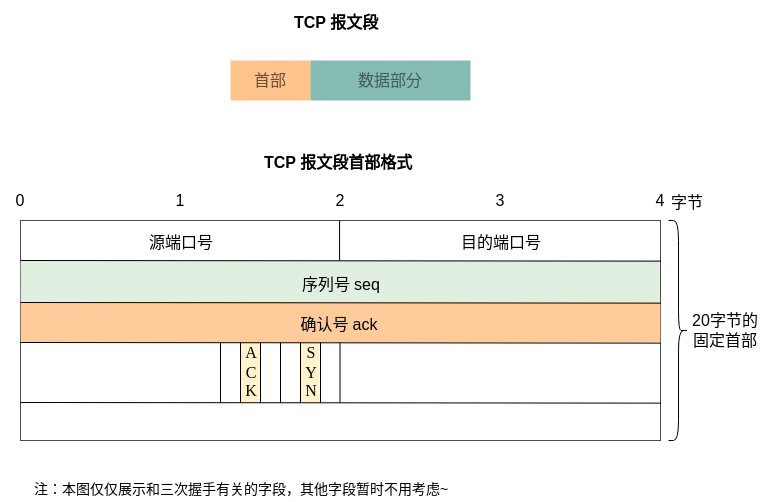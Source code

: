 <mxfile version="15.8.7" type="device" pages="3"><diagram id="5qC_r4lkr11EHg2SX2QE" name="tcp头"><mxGraphModel dx="441" dy="410" grid="1" gridSize="10" guides="1" tooltips="1" connect="1" arrows="1" fold="1" page="1" pageScale="1" pageWidth="1100" pageHeight="850" math="0" shadow="0"><root><mxCell id="rwbwKLNkKfFpeQR6ewoa-0"/><mxCell id="rwbwKLNkKfFpeQR6ewoa-1" parent="rwbwKLNkKfFpeQR6ewoa-0"/><mxCell id="rwbwKLNkKfFpeQR6ewoa-2" value="" style="whiteSpace=wrap;html=1;shadow=0;strokeWidth=0.5;fillColor=none;opacity=70;rounded=0;" vertex="1" parent="rwbwKLNkKfFpeQR6ewoa-1"><mxGeometry x="40" y="120" width="320" height="110" as="geometry"/></mxCell><mxCell id="4d19Ob-JDUn_PSJTuthw-1" value="" style="rounded=0;whiteSpace=wrap;html=1;sketch=0;fontFamily=Helvetica;fontSize=6;strokeWidth=0.5;strokeColor=none;fillColor=#FFB570;opacity=70;" vertex="1" parent="rwbwKLNkKfFpeQR6ewoa-1"><mxGeometry x="40" y="161" width="320" height="20" as="geometry"/></mxCell><mxCell id="4d19Ob-JDUn_PSJTuthw-2" value="" style="rounded=0;whiteSpace=wrap;html=1;sketch=0;fontFamily=Helvetica;fontSize=6;strokeWidth=0.5;strokeColor=none;fillColor=#D5E8D4;opacity=70;" vertex="1" parent="rwbwKLNkKfFpeQR6ewoa-1"><mxGeometry x="40" y="140" width="319.68" height="21" as="geometry"/></mxCell><mxCell id="b_uFZyh6AEFUyXk511ti-31" value="&lt;font&gt;S&lt;br&gt;Y&lt;br&gt;N&lt;br&gt;&lt;/font&gt;" style="text;html=1;align=center;verticalAlign=middle;resizable=0;points=[];autosize=1;strokeColor=none;fillColor=#fff2cc;fontSize=8;fontFamily=Lucida Console;spacing=-3;rounded=0;" vertex="1" parent="rwbwKLNkKfFpeQR6ewoa-1"><mxGeometry x="179.68" y="181" width="10" height="30" as="geometry"/></mxCell><mxCell id="b_uFZyh6AEFUyXk511ti-32" value="&lt;font&gt;A&lt;br&gt;C&lt;br&gt;K&lt;br&gt;&lt;/font&gt;" style="text;html=1;align=center;verticalAlign=middle;resizable=0;points=[];autosize=1;strokeColor=none;fillColor=#fff2cc;fontSize=8;fontFamily=Lucida Console;spacing=-3;rounded=0;strokeWidth=0;" vertex="1" parent="rwbwKLNkKfFpeQR6ewoa-1"><mxGeometry x="150" y="181" width="10" height="30" as="geometry"/></mxCell><mxCell id="b_uFZyh6AEFUyXk511ti-0" value="" style="endArrow=none;html=1;entryX=1.001;entryY=0.144;entryDx=0;entryDy=0;entryPerimeter=0;strokeWidth=0.5;rounded=0;" edge="1" parent="rwbwKLNkKfFpeQR6ewoa-1"><mxGeometry width="50" height="50" relative="1" as="geometry"><mxPoint x="40" y="140" as="sourcePoint"/><mxPoint x="360.32" y="140.32" as="targetPoint"/></mxGeometry></mxCell><mxCell id="b_uFZyh6AEFUyXk511ti-1" value="0" style="text;html=1;strokeColor=none;fillColor=none;align=center;verticalAlign=middle;whiteSpace=wrap;shadow=0;opacity=70;strokeWidth=0.5;fontSize=8;rounded=0;" vertex="1" parent="rwbwKLNkKfFpeQR6ewoa-1"><mxGeometry x="30" y="100" width="20" height="20" as="geometry"/></mxCell><mxCell id="b_uFZyh6AEFUyXk511ti-2" value="1" style="text;html=1;strokeColor=none;fillColor=none;align=center;verticalAlign=middle;whiteSpace=wrap;shadow=0;opacity=70;strokeWidth=0.5;fontSize=8;rounded=0;" vertex="1" parent="rwbwKLNkKfFpeQR6ewoa-1"><mxGeometry x="110" y="100" width="20" height="20" as="geometry"/></mxCell><mxCell id="b_uFZyh6AEFUyXk511ti-3" value="2" style="text;html=1;strokeColor=none;fillColor=none;align=center;verticalAlign=middle;whiteSpace=wrap;shadow=0;opacity=70;strokeWidth=0.5;fontSize=8;rounded=0;" vertex="1" parent="rwbwKLNkKfFpeQR6ewoa-1"><mxGeometry x="190" y="100" width="20" height="20" as="geometry"/></mxCell><mxCell id="b_uFZyh6AEFUyXk511ti-4" value="3" style="text;html=1;strokeColor=none;fillColor=none;align=center;verticalAlign=middle;whiteSpace=wrap;shadow=0;opacity=70;strokeWidth=0.5;fontSize=8;rounded=0;" vertex="1" parent="rwbwKLNkKfFpeQR6ewoa-1"><mxGeometry x="270" y="100" width="20" height="20" as="geometry"/></mxCell><mxCell id="b_uFZyh6AEFUyXk511ti-5" value="4" style="text;html=1;strokeColor=none;fillColor=none;align=center;verticalAlign=middle;whiteSpace=wrap;shadow=0;opacity=70;strokeWidth=0.5;fontSize=8;rounded=0;" vertex="1" parent="rwbwKLNkKfFpeQR6ewoa-1"><mxGeometry x="350" y="100" width="20" height="20" as="geometry"/></mxCell><mxCell id="b_uFZyh6AEFUyXk511ti-6" value="字节" style="text;html=1;align=center;verticalAlign=middle;resizable=0;points=[];autosize=1;strokeColor=none;fillColor=none;fontSize=8;rounded=0;" vertex="1" parent="rwbwKLNkKfFpeQR6ewoa-1"><mxGeometry x="358" y="101" width="30" height="20" as="geometry"/></mxCell><mxCell id="b_uFZyh6AEFUyXk511ti-8" value="源端口号" style="text;html=1;align=center;verticalAlign=middle;resizable=0;points=[];autosize=1;strokeColor=none;fillColor=none;fontSize=8;rounded=0;" vertex="1" parent="rwbwKLNkKfFpeQR6ewoa-1"><mxGeometry x="95" y="121" width="50" height="20" as="geometry"/></mxCell><mxCell id="b_uFZyh6AEFUyXk511ti-9" value="目的端口号" style="text;html=1;align=center;verticalAlign=middle;resizable=0;points=[];autosize=1;strokeColor=none;fillColor=none;fontSize=8;fontFamily=Georgia;strokeWidth=0.5;rounded=0;" vertex="1" parent="rwbwKLNkKfFpeQR6ewoa-1"><mxGeometry x="250" y="121" width="60" height="20" as="geometry"/></mxCell><mxCell id="b_uFZyh6AEFUyXk511ti-10" value="" style="endArrow=none;html=1;strokeWidth=0.5;rounded=0;" edge="1" parent="rwbwKLNkKfFpeQR6ewoa-1"><mxGeometry width="50" height="50" relative="1" as="geometry"><mxPoint x="199.54" y="140" as="sourcePoint"/><mxPoint x="199.54" y="120" as="targetPoint"/></mxGeometry></mxCell><mxCell id="b_uFZyh6AEFUyXk511ti-11" value="" style="endArrow=none;html=1;entryX=1.001;entryY=0.144;entryDx=0;entryDy=0;entryPerimeter=0;strokeWidth=0.5;rounded=0;" edge="1" parent="rwbwKLNkKfFpeQR6ewoa-1"><mxGeometry width="50" height="50" relative="1" as="geometry"><mxPoint x="40" y="161" as="sourcePoint"/><mxPoint x="360.32" y="161.32" as="targetPoint"/></mxGeometry></mxCell><mxCell id="b_uFZyh6AEFUyXk511ti-12" value="序列号 &lt;font face=&quot;Helvetica&quot; style=&quot;font-size: 8px;&quot;&gt;seq&lt;/font&gt;" style="text;html=1;align=center;verticalAlign=middle;resizable=0;points=[];autosize=1;strokeColor=none;fillColor=none;fontSize=8;fontFamily=Georgia;strokeWidth=0.5;rounded=0;spacing=3;spacingTop=0;spacingRight=0;spacingBottom=0;spacingLeft=0;" vertex="1" parent="rwbwKLNkKfFpeQR6ewoa-1"><mxGeometry x="170" y="142" width="60" height="20" as="geometry"/></mxCell><mxCell id="b_uFZyh6AEFUyXk511ti-13" value="" style="endArrow=none;html=1;entryX=1.001;entryY=0.144;entryDx=0;entryDy=0;entryPerimeter=0;strokeWidth=0.5;rounded=0;" edge="1" parent="rwbwKLNkKfFpeQR6ewoa-1"><mxGeometry width="50" height="50" relative="1" as="geometry"><mxPoint x="39.68" y="181" as="sourcePoint"/><mxPoint x="360.0" y="181.32" as="targetPoint"/></mxGeometry></mxCell><mxCell id="b_uFZyh6AEFUyXk511ti-14" value="确认号 &lt;font face=&quot;Helvetica&quot; style=&quot;font-size: 8px;&quot;&gt;ack&lt;/font&gt;&amp;nbsp;" style="text;html=1;align=center;verticalAlign=middle;resizable=0;points=[];autosize=1;strokeColor=none;fillColor=none;fontSize=8;fontFamily=Georgia;strokeWidth=0.5;rounded=0;" vertex="1" parent="rwbwKLNkKfFpeQR6ewoa-1"><mxGeometry x="169.68" y="162" width="60" height="20" as="geometry"/></mxCell><mxCell id="b_uFZyh6AEFUyXk511ti-15" value="" style="endArrow=none;html=1;entryX=1.001;entryY=0.144;entryDx=0;entryDy=0;entryPerimeter=0;strokeWidth=0.5;rounded=0;" edge="1" parent="rwbwKLNkKfFpeQR6ewoa-1"><mxGeometry width="50" height="50" relative="1" as="geometry"><mxPoint x="40.0" y="211" as="sourcePoint"/><mxPoint x="360.32" y="211.32" as="targetPoint"/></mxGeometry></mxCell><mxCell id="b_uFZyh6AEFUyXk511ti-16" value="" style="endArrow=none;html=1;strokeWidth=0.5;rounded=0;" edge="1" parent="rwbwKLNkKfFpeQR6ewoa-1"><mxGeometry width="50" height="50" relative="1" as="geometry"><mxPoint x="199.76" y="211" as="sourcePoint"/><mxPoint x="199.76" y="181" as="targetPoint"/></mxGeometry></mxCell><mxCell id="b_uFZyh6AEFUyXk511ti-19" value="" style="endArrow=none;html=1;strokeWidth=0.5;rounded=0;" edge="1" parent="rwbwKLNkKfFpeQR6ewoa-1"><mxGeometry width="50" height="50" relative="1" as="geometry"><mxPoint x="190" y="211" as="sourcePoint"/><mxPoint x="190" y="181" as="targetPoint"/></mxGeometry></mxCell><mxCell id="b_uFZyh6AEFUyXk511ti-23" value="" style="endArrow=none;html=1;strokeWidth=0.5;rounded=0;" edge="1" parent="rwbwKLNkKfFpeQR6ewoa-1"><mxGeometry width="50" height="50" relative="1" as="geometry"><mxPoint x="180" y="211" as="sourcePoint"/><mxPoint x="180" y="181" as="targetPoint"/></mxGeometry></mxCell><mxCell id="b_uFZyh6AEFUyXk511ti-24" value="" style="endArrow=none;html=1;strokeWidth=0.5;rounded=0;" edge="1" parent="rwbwKLNkKfFpeQR6ewoa-1"><mxGeometry width="50" height="50" relative="1" as="geometry"><mxPoint x="170" y="211" as="sourcePoint"/><mxPoint x="170" y="181" as="targetPoint"/></mxGeometry></mxCell><mxCell id="b_uFZyh6AEFUyXk511ti-25" value="" style="endArrow=none;html=1;strokeWidth=0.5;rounded=0;" edge="1" parent="rwbwKLNkKfFpeQR6ewoa-1"><mxGeometry width="50" height="50" relative="1" as="geometry"><mxPoint x="160" y="211" as="sourcePoint"/><mxPoint x="160" y="181" as="targetPoint"/></mxGeometry></mxCell><mxCell id="b_uFZyh6AEFUyXk511ti-26" value="" style="endArrow=none;html=1;strokeWidth=0.5;rounded=0;" edge="1" parent="rwbwKLNkKfFpeQR6ewoa-1"><mxGeometry width="50" height="50" relative="1" as="geometry"><mxPoint x="150" y="211" as="sourcePoint"/><mxPoint x="150" y="181" as="targetPoint"/></mxGeometry></mxCell><mxCell id="b_uFZyh6AEFUyXk511ti-27" value="" style="endArrow=none;html=1;strokeWidth=0.5;rounded=0;" edge="1" parent="rwbwKLNkKfFpeQR6ewoa-1"><mxGeometry width="50" height="50" relative="1" as="geometry"><mxPoint x="140" y="211" as="sourcePoint"/><mxPoint x="140" y="181" as="targetPoint"/></mxGeometry></mxCell><mxCell id="b_uFZyh6AEFUyXk511ti-36" value="20字节的&lt;br style=&quot;font-size: 8px;&quot;&gt;固定首部" style="text;html=1;align=center;verticalAlign=middle;resizable=0;points=[];autosize=1;strokeColor=none;fillColor=none;fontSize=8;rounded=0;" vertex="1" parent="rwbwKLNkKfFpeQR6ewoa-1"><mxGeometry x="367" y="160" width="50" height="30" as="geometry"/></mxCell><mxCell id="4d19Ob-JDUn_PSJTuthw-0" value="" style="shape=curlyBracket;whiteSpace=wrap;html=1;rounded=1;sketch=0;fontFamily=Helvetica;strokeWidth=0.5;rotation=-180;" vertex="1" parent="rwbwKLNkKfFpeQR6ewoa-1"><mxGeometry x="364" y="120" width="10" height="110" as="geometry"/></mxCell><mxCell id="4d19Ob-JDUn_PSJTuthw-7" value="&lt;div style=&quot;text-align: center; font-size: 8px;&quot;&gt;&lt;span style=&quot;font-size: 8px;&quot;&gt;&lt;font face=&quot;helvetica&quot; style=&quot;font-size: 8px;&quot;&gt;TCP 报文段首部格式&lt;/font&gt;&lt;/span&gt;&lt;/div&gt;" style="text;whiteSpace=wrap;html=1;fontSize=8;fontFamily=Helvetica;fontStyle=1" vertex="1" parent="rwbwKLNkKfFpeQR6ewoa-1"><mxGeometry x="160" y="80" width="80.32" height="20" as="geometry"/></mxCell><mxCell id="4d19Ob-JDUn_PSJTuthw-8" value="&lt;div style=&quot;text-align: center; font-size: 8px;&quot;&gt;&lt;span style=&quot;font-size: 8px;&quot;&gt;&lt;font face=&quot;helvetica&quot; style=&quot;font-size: 8px;&quot;&gt;TCP 报文段&lt;/font&gt;&lt;/span&gt;&lt;/div&gt;" style="text;whiteSpace=wrap;html=1;fontSize=8;fontFamily=Helvetica;fontStyle=1" vertex="1" parent="rwbwKLNkKfFpeQR6ewoa-1"><mxGeometry x="175.16" y="10" width="50" height="20" as="geometry"/></mxCell><mxCell id="4d19Ob-JDUn_PSJTuthw-9" value="首部" style="rounded=0;whiteSpace=wrap;html=1;sketch=0;fontFamily=Helvetica;fontSize=8;strokeWidth=0.5;fillColor=#FFB570;strokeColor=none;opacity=80;textOpacity=60;" vertex="1" parent="rwbwKLNkKfFpeQR6ewoa-1"><mxGeometry x="145" y="40" width="40" height="20" as="geometry"/></mxCell><mxCell id="4d19Ob-JDUn_PSJTuthw-10" value="数据部分" style="rounded=0;whiteSpace=wrap;html=1;sketch=0;fontFamily=Helvetica;fontSize=8;strokeWidth=0.5;fillColor=#67AB9F;strokeColor=none;opacity=80;textOpacity=50;" vertex="1" parent="rwbwKLNkKfFpeQR6ewoa-1"><mxGeometry x="185" y="40" width="80" height="20" as="geometry"/></mxCell><mxCell id="4d19Ob-JDUn_PSJTuthw-12" value="注：本图仅仅展示和三次握手有关的字段，其他字段暂时不用考虑~" style="text;html=1;align=center;verticalAlign=middle;resizable=0;points=[];autosize=1;strokeColor=none;fillColor=none;fontSize=7;rounded=0;" vertex="1" parent="rwbwKLNkKfFpeQR6ewoa-1"><mxGeometry x="40" y="250" width="220" height="10" as="geometry"/></mxCell></root></mxGraphModel></diagram><diagram id="t_HIiic1jyw_wVCmgf-n" name="TCP 状态转化图"><mxGraphModel dx="1718" dy="1053" grid="1" gridSize="10" guides="1" tooltips="1" connect="1" arrows="1" fold="1" page="1" pageScale="1" pageWidth="1100" pageHeight="850" math="0" shadow="0"><root><mxCell id="EvNHxUCcXL9CGR53cU8d-0"/><mxCell id="EvNHxUCcXL9CGR53cU8d-1" parent="EvNHxUCcXL9CGR53cU8d-0"/><mxCell id="EvNHxUCcXL9CGR53cU8d-8" value="" style="endArrow=classic;html=1;sketch=0;fontFamily=Helvetica;fontSize=17;endSize=5;strokeWidth=1;" edge="1" parent="EvNHxUCcXL9CGR53cU8d-1"><mxGeometry width="50" height="50" relative="1" as="geometry"><mxPoint x="680" y="410" as="sourcePoint"/><mxPoint x="560" y="490" as="targetPoint"/><Array as="points"><mxPoint x="680" y="350"/><mxPoint x="680" y="410"/><mxPoint x="680" y="440"/><mxPoint x="560" y="440"/></Array></mxGeometry></mxCell><mxCell id="EvNHxUCcXL9CGR53cU8d-2" value="&lt;font style=&quot;font-size: 17px&quot;&gt;CLOSED&lt;/font&gt;" style="rounded=0;whiteSpace=wrap;html=1;sketch=0;fontFamily=Helvetica;fontSize=7;strokeWidth=0.5;fillColor=#CCCCCC;strokeColor=none;fontColor=#333333;" vertex="1" parent="EvNHxUCcXL9CGR53cU8d-1"><mxGeometry x="480" y="120" width="120" height="40" as="geometry"/></mxCell><mxCell id="EvNHxUCcXL9CGR53cU8d-3" value="" style="endArrow=classic;html=1;sketch=0;fontFamily=Helvetica;fontSize=17;endSize=5;strokeWidth=1;entryX=0.5;entryY=0;entryDx=0;entryDy=0;" edge="1" parent="EvNHxUCcXL9CGR53cU8d-1" target="EvNHxUCcXL9CGR53cU8d-5"><mxGeometry width="50" height="50" relative="1" as="geometry"><mxPoint x="600" y="140" as="sourcePoint"/><mxPoint x="680" y="280" as="targetPoint"/><Array as="points"><mxPoint x="680" y="140"/></Array></mxGeometry></mxCell><mxCell id="EvNHxUCcXL9CGR53cU8d-5" value="&lt;span style=&quot;font-size: 17px&quot;&gt;SYN-SENT&lt;/span&gt;" style="rounded=0;whiteSpace=wrap;html=1;sketch=0;fontFamily=Helvetica;fontSize=7;strokeWidth=0.5;fillColor=#CCFFCC;strokeColor=none;fontColor=#333333;" vertex="1" parent="EvNHxUCcXL9CGR53cU8d-1"><mxGeometry x="620" y="320" width="120" height="40" as="geometry"/></mxCell><mxCell id="EvNHxUCcXL9CGR53cU8d-6" value="发送 SYN" style="text;html=1;align=center;verticalAlign=middle;resizable=0;points=[];autosize=1;strokeColor=none;fillColor=none;fontSize=13;fontFamily=Helvetica;" vertex="1" parent="EvNHxUCcXL9CGR53cU8d-1"><mxGeometry x="645" y="230" width="70" height="20" as="geometry"/></mxCell><mxCell id="EvNHxUCcXL9CGR53cU8d-7" value="&lt;span style=&quot;font-size: 17px&quot;&gt;SYN-SENT&lt;/span&gt;" style="rounded=0;whiteSpace=wrap;html=1;sketch=0;fontFamily=Helvetica;fontSize=7;strokeWidth=0.5;fillColor=#009900;strokeColor=none;fontColor=#333333;" vertex="1" parent="EvNHxUCcXL9CGR53cU8d-1"><mxGeometry x="480" y="490" width="120" height="40" as="geometry"/></mxCell><mxCell id="EvNHxUCcXL9CGR53cU8d-9" value="收到 SYN+ACK&lt;br style=&quot;font-size: 13px;&quot;&gt;发送 ACK" style="text;html=1;align=center;verticalAlign=middle;resizable=0;points=[];autosize=1;strokeColor=none;fillColor=none;fontSize=13;fontFamily=Helvetica;" vertex="1" parent="EvNHxUCcXL9CGR53cU8d-1"><mxGeometry x="640" y="390" width="110" height="40" as="geometry"/></mxCell><mxCell id="EvNHxUCcXL9CGR53cU8d-11" value="&lt;span style=&quot;font-size: 17px&quot;&gt;SYN-RECV&lt;/span&gt;" style="rounded=0;whiteSpace=wrap;html=1;sketch=0;fontFamily=Helvetica;fontSize=7;strokeWidth=0.5;fillColor=#67AB9F;strokeColor=none;fontColor=#333333;" vertex="1" parent="EvNHxUCcXL9CGR53cU8d-1"><mxGeometry x="340" y="320" width="120" height="40" as="geometry"/></mxCell><mxCell id="EvNHxUCcXL9CGR53cU8d-12" value="" style="endArrow=classic;html=1;sketch=0;fontFamily=Helvetica;fontSize=17;endSize=5;strokeWidth=1;" edge="1" parent="EvNHxUCcXL9CGR53cU8d-1"><mxGeometry width="50" height="50" relative="1" as="geometry"><mxPoint x="400" y="360" as="sourcePoint"/><mxPoint x="519" y="490" as="targetPoint"/><Array as="points"><mxPoint x="400" y="360"/><mxPoint x="400" y="440"/><mxPoint x="519" y="440"/></Array></mxGeometry></mxCell><mxCell id="EvNHxUCcXL9CGR53cU8d-13" value="&lt;span style=&quot;font-size: 17px&quot;&gt;LISTEN&lt;/span&gt;" style="rounded=0;whiteSpace=wrap;html=1;sketch=0;fontFamily=Helvetica;fontSize=7;strokeWidth=0.5;fillColor=#9AC7BF;strokeColor=none;fontColor=#333333;opacity=80;" vertex="1" parent="EvNHxUCcXL9CGR53cU8d-1"><mxGeometry x="340" y="210" width="120" height="40" as="geometry"/></mxCell><mxCell id="EvNHxUCcXL9CGR53cU8d-14" value="" style="endArrow=classic;html=1;sketch=0;fontFamily=Helvetica;fontSize=17;endSize=5;strokeWidth=1;exitX=0;exitY=0.5;exitDx=0;exitDy=0;" edge="1" parent="EvNHxUCcXL9CGR53cU8d-1" source="EvNHxUCcXL9CGR53cU8d-2"><mxGeometry width="50" height="50" relative="1" as="geometry"><mxPoint x="450" y="140" as="sourcePoint"/><mxPoint x="400" y="210" as="targetPoint"/><Array as="points"><mxPoint x="400" y="140"/></Array></mxGeometry></mxCell><mxCell id="EvNHxUCcXL9CGR53cU8d-15" value="" style="endArrow=classic;html=1;sketch=0;fontFamily=Helvetica;fontSize=17;endSize=5;strokeWidth=1;entryX=0.5;entryY=0;entryDx=0;entryDy=0;" edge="1" parent="EvNHxUCcXL9CGR53cU8d-1" target="EvNHxUCcXL9CGR53cU8d-11"><mxGeometry width="50" height="50" relative="1" as="geometry"><mxPoint x="399.58" y="250" as="sourcePoint"/><mxPoint x="399.58" y="310" as="targetPoint"/><Array as="points"/></mxGeometry></mxCell><mxCell id="EvNHxUCcXL9CGR53cU8d-16" value="收到 SYN" style="text;html=1;align=center;verticalAlign=middle;resizable=0;points=[];autosize=1;strokeColor=none;fillColor=none;fontSize=13;fontFamily=Helvetica;" vertex="1" parent="EvNHxUCcXL9CGR53cU8d-1"><mxGeometry x="365" y="270" width="70" height="20" as="geometry"/></mxCell></root></mxGraphModel></diagram><diagram id="lXRbquxRHYDwJpfskyPx" name="三次握手"><mxGraphModel dx="1422" dy="871" grid="1" gridSize="10" guides="1" tooltips="1" connect="1" arrows="1" fold="1" page="1" pageScale="1" pageWidth="1100" pageHeight="850" math="0" shadow="0"><root><mxCell id="0"/><mxCell id="1" parent="0"/><mxCell id="s_l4CGvExjJO_fhVXNoN-19" value="LISTEN" style="rounded=0;whiteSpace=wrap;html=1;sketch=0;fontFamily=Helvetica;fontSize=13;fontColor=#67AB9F;strokeWidth=0.5;fillColor=#E6E6E6;opacity=80;strokeColor=none;" vertex="1" parent="1"><mxGeometry x="901" y="240" width="80" height="30" as="geometry"/></mxCell><mxCell id="s_l4CGvExjJO_fhVXNoN-20" value="&lt;font color=&quot;#ffb570&quot;&gt;SYN-SENT&lt;/font&gt;" style="rounded=0;whiteSpace=wrap;html=1;sketch=0;fontFamily=Helvetica;fontSize=13;fontColor=#67AB9F;strokeWidth=0.5;fillColor=#E6E6E6;opacity=80;strokeColor=none;" vertex="1" parent="1"><mxGeometry x="658" y="270" width="80" height="30" as="geometry"/></mxCell><mxCell id="901utJ6PmM5OK1dHolFW-3" value="" style="endArrow=none;html=1;rounded=0;" edge="1" parent="1"><mxGeometry width="50" height="50" relative="1" as="geometry"><mxPoint x="120" y="440" as="sourcePoint"/><mxPoint x="119.58" y="240" as="targetPoint"/></mxGeometry></mxCell><mxCell id="901utJ6PmM5OK1dHolFW-4" value="" style="endArrow=none;html=1;rounded=0;" edge="1" parent="1"><mxGeometry width="50" height="50" relative="1" as="geometry"><mxPoint x="280" y="440" as="sourcePoint"/><mxPoint x="279.58" y="240" as="targetPoint"/></mxGeometry></mxCell><mxCell id="901utJ6PmM5OK1dHolFW-5" value="" style="endArrow=classic;html=1;rounded=0;strokeColor=#FFB570;" edge="1" parent="1"><mxGeometry width="50" height="50" relative="1" as="geometry"><mxPoint x="130" y="270" as="sourcePoint"/><mxPoint x="270" y="290" as="targetPoint"/></mxGeometry></mxCell><mxCell id="901utJ6PmM5OK1dHolFW-7" value="喂，能听见吗？" style="text;html=1;align=center;verticalAlign=middle;resizable=0;points=[];autosize=1;strokeColor=none;fillColor=none;fontColor=#FFB570;" vertex="1" parent="1"><mxGeometry x="151" y="252" width="100" height="20" as="geometry"/></mxCell><mxCell id="901utJ6PmM5OK1dHolFW-8" value="" style="endArrow=classic;html=1;rounded=0;fontColor=#67AB9F;strokeColor=#67AB9F;" edge="1" parent="1"><mxGeometry width="50" height="50" relative="1" as="geometry"><mxPoint x="271" y="330" as="sourcePoint"/><mxPoint x="131" y="350" as="targetPoint"/></mxGeometry></mxCell><mxCell id="901utJ6PmM5OK1dHolFW-9" value="能听见，你能听见吗？" style="text;html=1;align=center;verticalAlign=middle;resizable=0;points=[];autosize=1;strokeColor=none;fillColor=none;fontColor=#67AB9F;" vertex="1" parent="1"><mxGeometry x="131" y="310" width="140" height="20" as="geometry"/></mxCell><mxCell id="901utJ6PmM5OK1dHolFW-10" value="" style="endArrow=classic;html=1;rounded=0;strokeColor=#FFB570;" edge="1" parent="1"><mxGeometry width="50" height="50" relative="1" as="geometry"><mxPoint x="131" y="388" as="sourcePoint"/><mxPoint x="271.0" y="408" as="targetPoint"/></mxGeometry></mxCell><mxCell id="901utJ6PmM5OK1dHolFW-11" value="能听见" style="text;html=1;align=center;verticalAlign=middle;resizable=0;points=[];autosize=1;strokeColor=none;fillColor=none;fontColor=#FFB570;" vertex="1" parent="1"><mxGeometry x="177" y="374" width="50" height="20" as="geometry"/></mxCell><mxCell id="901utJ6PmM5OK1dHolFW-20" value="" style="shape=mxgraph.signs.people.man_1;html=1;pointerEvents=1;fillColor=#FFB570;strokeColor=none;verticalLabelPosition=bottom;verticalAlign=top;align=center;fontColor=#FFB570;strokeWidth=0.5;shadow=0;opacity=70;" vertex="1" parent="1"><mxGeometry x="100" y="160" width="39" height="50" as="geometry"/></mxCell><mxCell id="901utJ6PmM5OK1dHolFW-21" value="" style="shape=mxgraph.signs.people.woman_1;html=1;pointerEvents=1;fillColor=#67AB9F;strokeColor=none;verticalLabelPosition=bottom;verticalAlign=top;align=center;fontColor=#FFB570;strokeWidth=0.5;opacity=70;" vertex="1" parent="1"><mxGeometry x="260" y="160" width="39" height="50" as="geometry"/></mxCell><mxCell id="901utJ6PmM5OK1dHolFW-24" value="小明" style="text;html=1;align=center;verticalAlign=middle;resizable=0;points=[];autosize=1;strokeColor=none;fillColor=none;fontColor=#000000;" vertex="1" parent="1"><mxGeometry x="100" y="214" width="40" height="20" as="geometry"/></mxCell><mxCell id="901utJ6PmM5OK1dHolFW-25" value="小美" style="text;html=1;align=center;verticalAlign=middle;resizable=0;points=[];autosize=1;strokeColor=none;fillColor=none;fontColor=#000000;" vertex="1" parent="1"><mxGeometry x="259" y="214" width="40" height="20" as="geometry"/></mxCell><mxCell id="beZl8Cq504VYEJIR8qwR-1" value="" style="endArrow=none;html=1;rounded=0;" edge="1" parent="1"><mxGeometry width="50" height="50" relative="1" as="geometry"><mxPoint x="420" y="440" as="sourcePoint"/><mxPoint x="419.58" y="240" as="targetPoint"/></mxGeometry></mxCell><mxCell id="beZl8Cq504VYEJIR8qwR-2" value="" style="endArrow=none;html=1;rounded=0;" edge="1" parent="1"><mxGeometry width="50" height="50" relative="1" as="geometry"><mxPoint x="580.0" y="440" as="sourcePoint"/><mxPoint x="579.58" y="240" as="targetPoint"/></mxGeometry></mxCell><mxCell id="beZl8Cq504VYEJIR8qwR-3" value="" style="endArrow=classic;html=1;rounded=0;strokeColor=#FFB570;" edge="1" parent="1"><mxGeometry width="50" height="50" relative="1" as="geometry"><mxPoint x="430" y="270" as="sourcePoint"/><mxPoint x="570.0" y="290" as="targetPoint"/></mxGeometry></mxCell><mxCell id="beZl8Cq504VYEJIR8qwR-4" value="SYN seq=x" style="text;html=1;align=center;verticalAlign=middle;resizable=0;points=[];autosize=1;strokeColor=none;fillColor=none;fontColor=#FFB570;" vertex="1" parent="1"><mxGeometry x="461" y="252" width="80" height="20" as="geometry"/></mxCell><mxCell id="beZl8Cq504VYEJIR8qwR-5" value="" style="endArrow=classic;html=1;rounded=0;fontColor=#67AB9F;strokeColor=#67AB9F;" edge="1" parent="1"><mxGeometry width="50" height="50" relative="1" as="geometry"><mxPoint x="571" y="330" as="sourcePoint"/><mxPoint x="431" y="350" as="targetPoint"/></mxGeometry></mxCell><mxCell id="beZl8Cq504VYEJIR8qwR-6" value="SYN ACK seq=y ack=x+1" style="text;html=1;align=center;verticalAlign=middle;resizable=0;points=[];autosize=1;strokeColor=none;fillColor=none;fontColor=#67AB9F;" vertex="1" parent="1"><mxGeometry x="426" y="306" width="150" height="20" as="geometry"/></mxCell><mxCell id="beZl8Cq504VYEJIR8qwR-7" value="" style="endArrow=classic;html=1;rounded=0;strokeColor=#FFB570;" edge="1" parent="1"><mxGeometry width="50" height="50" relative="1" as="geometry"><mxPoint x="431" y="388" as="sourcePoint"/><mxPoint x="571.0" y="408" as="targetPoint"/></mxGeometry></mxCell><mxCell id="beZl8Cq504VYEJIR8qwR-8" value="ACK seq=x+1 ack=y+1" style="text;html=1;align=center;verticalAlign=middle;resizable=0;points=[];autosize=1;strokeColor=none;fillColor=none;fontColor=#FFB570;" vertex="1" parent="1"><mxGeometry x="433" y="369" width="140" height="20" as="geometry"/></mxCell><mxCell id="beZl8Cq504VYEJIR8qwR-9" value="" style="shape=mxgraph.signs.people.man_1;html=1;pointerEvents=1;fillColor=#FFB570;strokeColor=none;verticalLabelPosition=bottom;verticalAlign=top;align=center;fontColor=#FFB570;strokeWidth=0.5;shadow=0;opacity=70;" vertex="1" parent="1"><mxGeometry x="400" y="160" width="39" height="50" as="geometry"/></mxCell><mxCell id="beZl8Cq504VYEJIR8qwR-10" value="" style="shape=mxgraph.signs.people.woman_1;html=1;pointerEvents=1;fillColor=#67AB9F;strokeColor=none;verticalLabelPosition=bottom;verticalAlign=top;align=center;fontColor=#FFB570;strokeWidth=0.5;opacity=70;" vertex="1" parent="1"><mxGeometry x="560" y="160" width="39" height="50" as="geometry"/></mxCell><mxCell id="beZl8Cq504VYEJIR8qwR-11" value="小明" style="text;html=1;align=center;verticalAlign=middle;resizable=0;points=[];autosize=1;strokeColor=none;fillColor=none;fontColor=#000000;" vertex="1" parent="1"><mxGeometry x="400" y="214" width="40" height="20" as="geometry"/></mxCell><mxCell id="beZl8Cq504VYEJIR8qwR-12" value="小美" style="text;html=1;align=center;verticalAlign=middle;resizable=0;points=[];autosize=1;strokeColor=none;fillColor=none;fontColor=#000000;" vertex="1" parent="1"><mxGeometry x="559" y="214" width="40" height="20" as="geometry"/></mxCell><mxCell id="s_l4CGvExjJO_fhVXNoN-1" value="" style="endArrow=none;html=1;rounded=0;" edge="1" parent="1"><mxGeometry width="50" height="50" relative="1" as="geometry"><mxPoint x="740.0" y="440" as="sourcePoint"/><mxPoint x="739.58" y="240" as="targetPoint"/></mxGeometry></mxCell><mxCell id="s_l4CGvExjJO_fhVXNoN-2" value="" style="endArrow=none;html=1;rounded=0;" edge="1" parent="1"><mxGeometry width="50" height="50" relative="1" as="geometry"><mxPoint x="900.0" y="440" as="sourcePoint"/><mxPoint x="899.58" y="240" as="targetPoint"/></mxGeometry></mxCell><mxCell id="s_l4CGvExjJO_fhVXNoN-3" value="" style="endArrow=classic;html=1;rounded=0;strokeColor=#FFB570;" edge="1" parent="1"><mxGeometry width="50" height="50" relative="1" as="geometry"><mxPoint x="750.0" y="270" as="sourcePoint"/><mxPoint x="890.0" y="290" as="targetPoint"/></mxGeometry></mxCell><mxCell id="s_l4CGvExjJO_fhVXNoN-4" value="SYN seq=x" style="text;html=1;align=center;verticalAlign=middle;resizable=0;points=[];autosize=1;strokeColor=none;fillColor=none;fontColor=#FFB570;" vertex="1" parent="1"><mxGeometry x="781" y="252" width="80" height="20" as="geometry"/></mxCell><mxCell id="s_l4CGvExjJO_fhVXNoN-5" value="" style="endArrow=classic;html=1;rounded=0;fontColor=#67AB9F;strokeColor=#67AB9F;" edge="1" parent="1"><mxGeometry width="50" height="50" relative="1" as="geometry"><mxPoint x="891" y="330" as="sourcePoint"/><mxPoint x="751" y="350" as="targetPoint"/></mxGeometry></mxCell><mxCell id="s_l4CGvExjJO_fhVXNoN-6" value="SYN ACK seq=y ack=x+1" style="text;html=1;align=center;verticalAlign=middle;resizable=0;points=[];autosize=1;strokeColor=none;fillColor=none;fontColor=#67AB9F;" vertex="1" parent="1"><mxGeometry x="746" y="306" width="150" height="20" as="geometry"/></mxCell><mxCell id="s_l4CGvExjJO_fhVXNoN-7" value="" style="endArrow=classic;html=1;rounded=0;strokeColor=#FFB570;" edge="1" parent="1"><mxGeometry width="50" height="50" relative="1" as="geometry"><mxPoint x="751" y="388" as="sourcePoint"/><mxPoint x="891.0" y="408" as="targetPoint"/></mxGeometry></mxCell><mxCell id="s_l4CGvExjJO_fhVXNoN-8" value="ACK seq=x+1 ack=y+1" style="text;html=1;align=center;verticalAlign=middle;resizable=0;points=[];autosize=1;strokeColor=none;fillColor=none;fontColor=#FFB570;" vertex="1" parent="1"><mxGeometry x="753" y="369" width="140" height="20" as="geometry"/></mxCell><mxCell id="s_l4CGvExjJO_fhVXNoN-9" value="" style="shape=mxgraph.signs.people.man_1;html=1;pointerEvents=1;fillColor=#FFB570;strokeColor=none;verticalLabelPosition=bottom;verticalAlign=top;align=center;fontColor=#FFB570;strokeWidth=0.5;shadow=0;opacity=70;" vertex="1" parent="1"><mxGeometry x="720" y="160" width="39" height="50" as="geometry"/></mxCell><mxCell id="s_l4CGvExjJO_fhVXNoN-10" value="" style="shape=mxgraph.signs.people.woman_1;html=1;pointerEvents=1;fillColor=#67AB9F;strokeColor=none;verticalLabelPosition=bottom;verticalAlign=top;align=center;fontColor=#FFB570;strokeWidth=0.5;opacity=70;" vertex="1" parent="1"><mxGeometry x="880" y="160" width="39" height="50" as="geometry"/></mxCell><mxCell id="s_l4CGvExjJO_fhVXNoN-11" value="小明" style="text;html=1;align=center;verticalAlign=middle;resizable=0;points=[];autosize=1;strokeColor=none;fillColor=none;fontColor=#000000;" vertex="1" parent="1"><mxGeometry x="720" y="214" width="40" height="20" as="geometry"/></mxCell><mxCell id="s_l4CGvExjJO_fhVXNoN-12" value="小美" style="text;html=1;align=center;verticalAlign=middle;resizable=0;points=[];autosize=1;strokeColor=none;fillColor=none;fontColor=#000000;" vertex="1" parent="1"><mxGeometry x="879" y="214" width="40" height="20" as="geometry"/></mxCell><mxCell id="s_l4CGvExjJO_fhVXNoN-22" value="SYN-RCVD" style="rounded=0;whiteSpace=wrap;html=1;sketch=0;fontFamily=Helvetica;fontSize=13;fontColor=#67AB9F;strokeWidth=0.5;fillColor=#E6E6E6;opacity=80;strokeColor=none;" vertex="1" parent="1"><mxGeometry x="901" y="292" width="80" height="28" as="geometry"/></mxCell><mxCell id="s_l4CGvExjJO_fhVXNoN-23" value="&lt;font color=&quot;#ffb570&quot;&gt;ESTAB&lt;/font&gt;" style="rounded=0;whiteSpace=wrap;html=1;sketch=0;fontFamily=Helvetica;fontSize=13;fontColor=#67AB9F;strokeWidth=0.5;fillColor=#E6E6E6;opacity=80;strokeColor=none;" vertex="1" parent="1"><mxGeometry x="658" y="350" width="80" height="30" as="geometry"/></mxCell><mxCell id="s_l4CGvExjJO_fhVXNoN-24" value="ESTAB" style="rounded=0;whiteSpace=wrap;html=1;sketch=0;fontFamily=Helvetica;fontSize=13;fontColor=#67AB9F;strokeWidth=0.5;fillColor=#E6E6E6;opacity=80;strokeColor=none;" vertex="1" parent="1"><mxGeometry x="902" y="400" width="80" height="28" as="geometry"/></mxCell></root></mxGraphModel></diagram></mxfile>